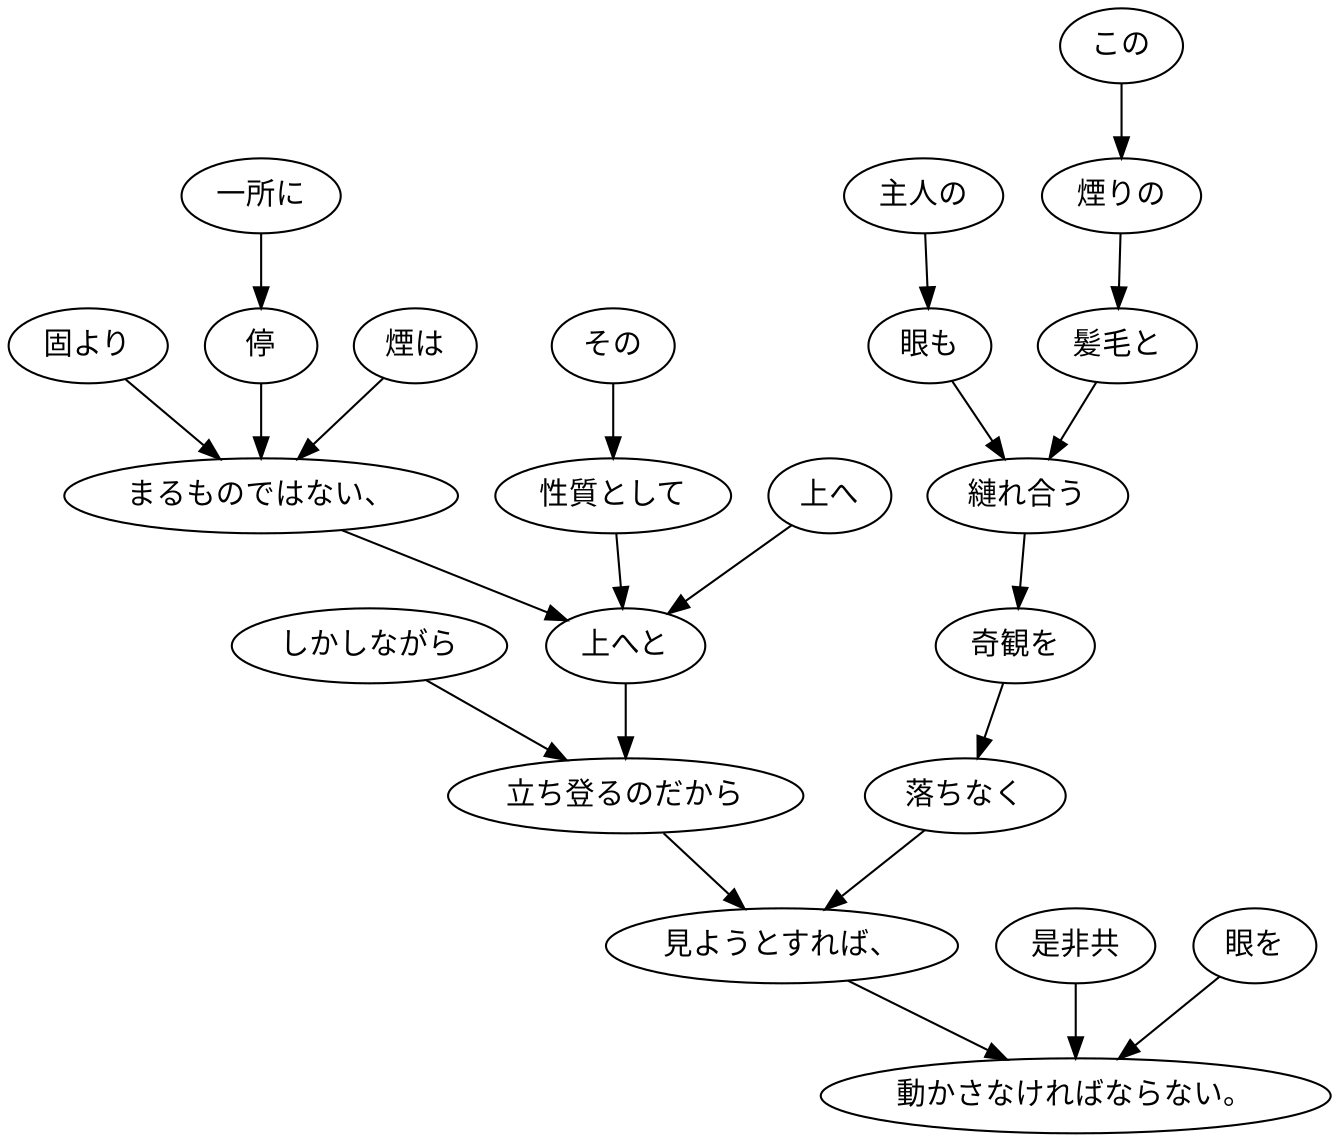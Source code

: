 digraph graph2223 {
	node0 [label="しかしながら"];
	node1 [label="煙は"];
	node2 [label="固より"];
	node3 [label="一所に"];
	node4 [label="停"];
	node5 [label="まるものではない、"];
	node6 [label="その"];
	node7 [label="性質として"];
	node8 [label="上へ"];
	node9 [label="上へと"];
	node10 [label="立ち登るのだから"];
	node11 [label="主人の"];
	node12 [label="眼も"];
	node13 [label="この"];
	node14 [label="煙りの"];
	node15 [label="髪毛と"];
	node16 [label="縺れ合う"];
	node17 [label="奇観を"];
	node18 [label="落ちなく"];
	node19 [label="見ようとすれば、"];
	node20 [label="是非共"];
	node21 [label="眼を"];
	node22 [label="動かさなければならない。"];
	node0 -> node10;
	node1 -> node5;
	node2 -> node5;
	node3 -> node4;
	node4 -> node5;
	node5 -> node9;
	node6 -> node7;
	node7 -> node9;
	node8 -> node9;
	node9 -> node10;
	node10 -> node19;
	node11 -> node12;
	node12 -> node16;
	node13 -> node14;
	node14 -> node15;
	node15 -> node16;
	node16 -> node17;
	node17 -> node18;
	node18 -> node19;
	node19 -> node22;
	node20 -> node22;
	node21 -> node22;
}
